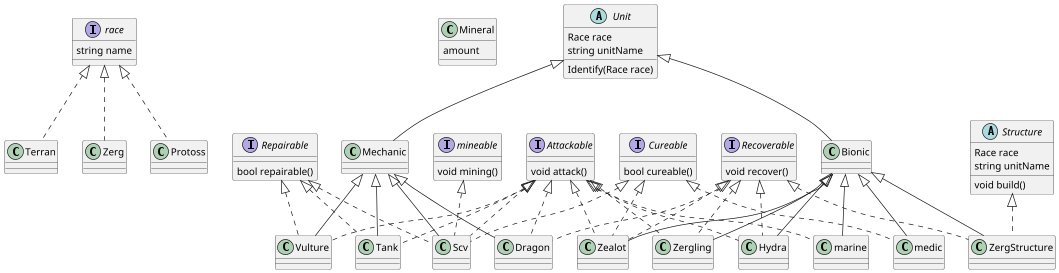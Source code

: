 @startuml

scale 0.7

'종족 인터페이스
interface race{
 string name
}

'3종족
class Terran implements race{}
class Zerg implements race{}
class Protoss implements race{}

'미네랄자원
class Mineral{
 amount
}

'공격
interface Attackable{
 void attack()
}

'회복
interface Recoverable{
 void recover()
}

'치료 매딕
interface Cureable{
 bool cureable()
}

'수리
interface Repairable{
 bool repairable()
}

'채취
interface mineable{
 void mining()
}

'종족
abstract class Unit{
 Race race
 string unitName

  Identify(Race race)
}

class Bionic extends Unit{}

class Mechanic extends Unit{}

class marine extends Bionic implements Attackable {}
class medic extends Bionic implements Cureable {}

class Tank extends Mechanic implements Attackable, Repairable {}
class Vulture extends Mechanic implements Attackable, Repairable {}

class Scv extends Mechanic implements Attackable, Cureable, mineable, Repairable {}

class Zergling extends Bionic implements Attackable, Recoverable {}
class Hydra extends Bionic implements Attackable, Recoverable {}
class ZergStructure extends Bionic implements Recoverable, Structure {}

class Zealot extends Bionic implements Attackable, Recoverable, Cureable{}
class Dragon extends Mechanic implements Attackable, Recoverable {}

abstract Structure{
 Race race
 string unitName
 void build()
}

@enduml